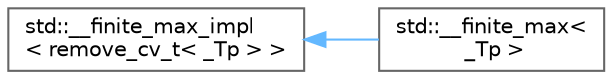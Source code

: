 digraph "Graphical Class Hierarchy"
{
 // LATEX_PDF_SIZE
  bgcolor="transparent";
  edge [fontname=Helvetica,fontsize=10,labelfontname=Helvetica,labelfontsize=10];
  node [fontname=Helvetica,fontsize=10,shape=box,height=0.2,width=0.4];
  rankdir="LR";
  Node0 [id="Node000000",label="std::__finite_max_impl\l\< remove_cv_t\< _Tp \> \>",height=0.2,width=0.4,color="grey40", fillcolor="white", style="filled",URL="$structstd_1_1____finite__max__impl.html",tooltip=" "];
  Node0 -> Node1 [id="edge350_Node000000_Node000001",dir="back",color="steelblue1",style="solid",tooltip=" "];
  Node1 [id="Node000001",label="std::__finite_max\<\l _Tp \>",height=0.2,width=0.4,color="grey40", fillcolor="white", style="filled",URL="$structstd_1_1____finite__max.html",tooltip=" "];
}
